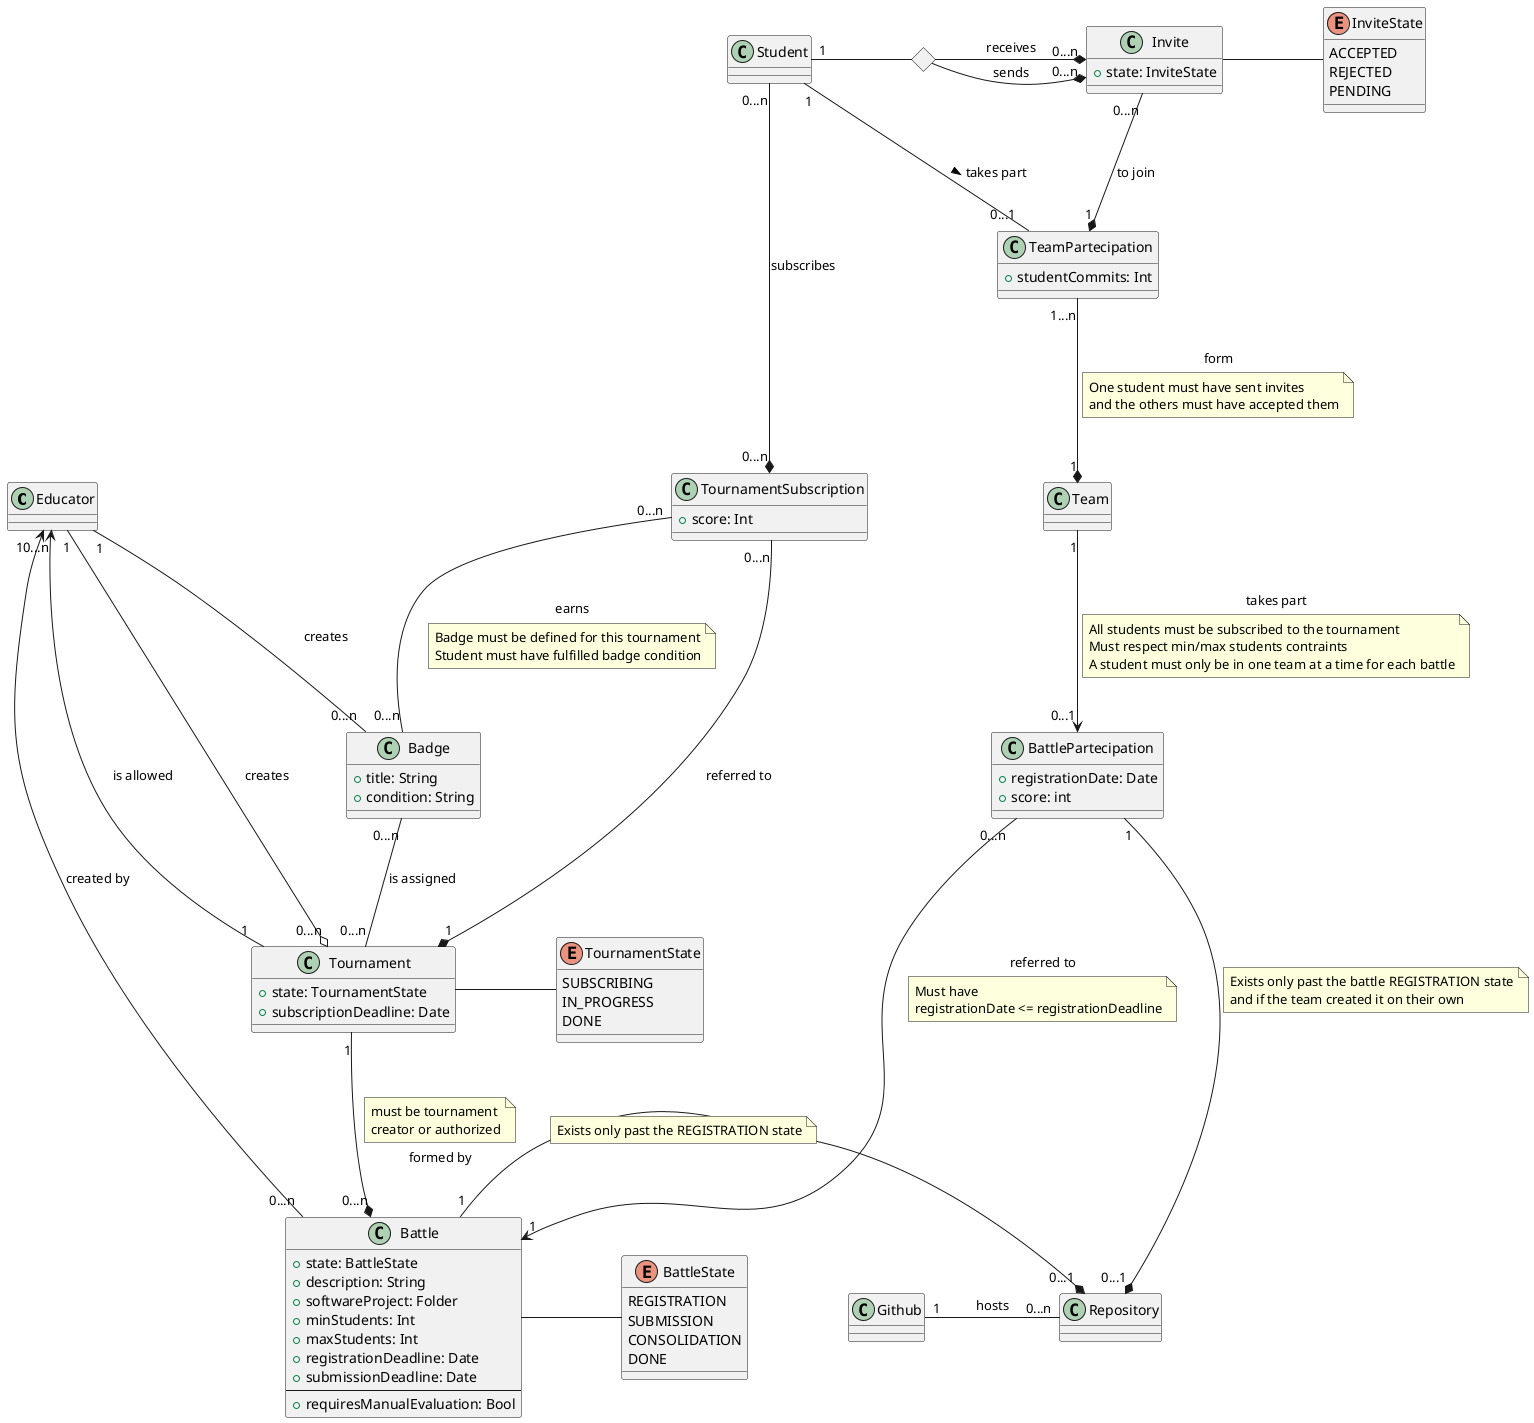 @startuml

skinparam nodesep 100
skinparam ranksep 100

class Educator {
}

class Student {
}

<> inviteDiamond

Student "1" - inviteDiamond
inviteDiamond -* "0...n" Invite: sends
inviteDiamond -* "0...n" Invite: receives
Invite "0...n" -* "1" TeamPartecipation: to join

Invite - InviteState

class Invite {
  +state: InviteState
}

enum InviteState {
    ACCEPTED
    REJECTED
    PENDING
}

Student "1" -down- "0...1" TeamPartecipation: > takes part

class TeamPartecipation {
  +studentCommits: Int
}

TeamPartecipation "1...n" -down-* "1" Team: form
note on link
One student must have sent invites
and the others must have accepted them
end note

class Team {
}

Team "1" -down-> "0...1" BattlePartecipation: takes part
note on link
All students must be subscribed to the tournament
Must respect min/max students contraints
A student must only be in one team at a time for each battle
end note

class BattlePartecipation {
  +registrationDate: Date
  +score: int
}

Student "0...n" -down-* "0...n" TournamentSubscription: subscribes

class TournamentSubscription {
  +score: Int
}

TournamentSubscription "0...n" -down-* "1" Tournament: referred to

class Tournament {
  +state: TournamentState
  +subscriptionDeadline: Date
}

enum TournamentState {
  SUBSCRIBING
  IN_PROGRESS
  DONE
}

BattlePartecipation "0...n" -down--> "1" Battle: referred to
note on link
Must have 
registrationDate <= registrationDeadline
end note

class Battle {
  +state: BattleState
  +description: String
  +softwareProject: Folder
  +minStudents: Int
  +maxStudents: Int
  +registrationDeadline: Date
  +submissionDeadline: Date
  ----
  +requiresManualEvaluation: Bool
}

enum BattleState {
  REGISTRATION
  SUBMISSION
  CONSOLIDATION
  DONE
}

class Repository {
}

class Github {
}

class Badge {
  +title: String
  +condition: String
}

Educator "1" --o "0...n" Tournament: creates
Educator "0...n" <-- "1" Tournament : is allowed
Educator "1" <-- "0...n" Battle : created by


Tournament - TournamentState

Tournament "1" --* "0...n" Battle: formed by
note top on link 
must be tournament 
creator or authorized
end note

Battle - BattleState

Battle "1" -* "0...1" Repository
note on link
Exists only past the REGISTRATION state
end note

BattlePartecipation "1" -* "0...1" Repository
note on link
Exists only past the battle REGISTRATION state
and if the team created it on their own
end note

Github "1" - "0...n" Repository: hosts

TournamentSubscription "0...n" -- "0...n" Badge : earns
note on link
Badge must be defined for this tournament
Student must have fulfilled badge condition
end note

Educator "1" -- "0...n" Badge : creates
Badge "0...n" -- "0...n" Tournament : is assigned

@enduml